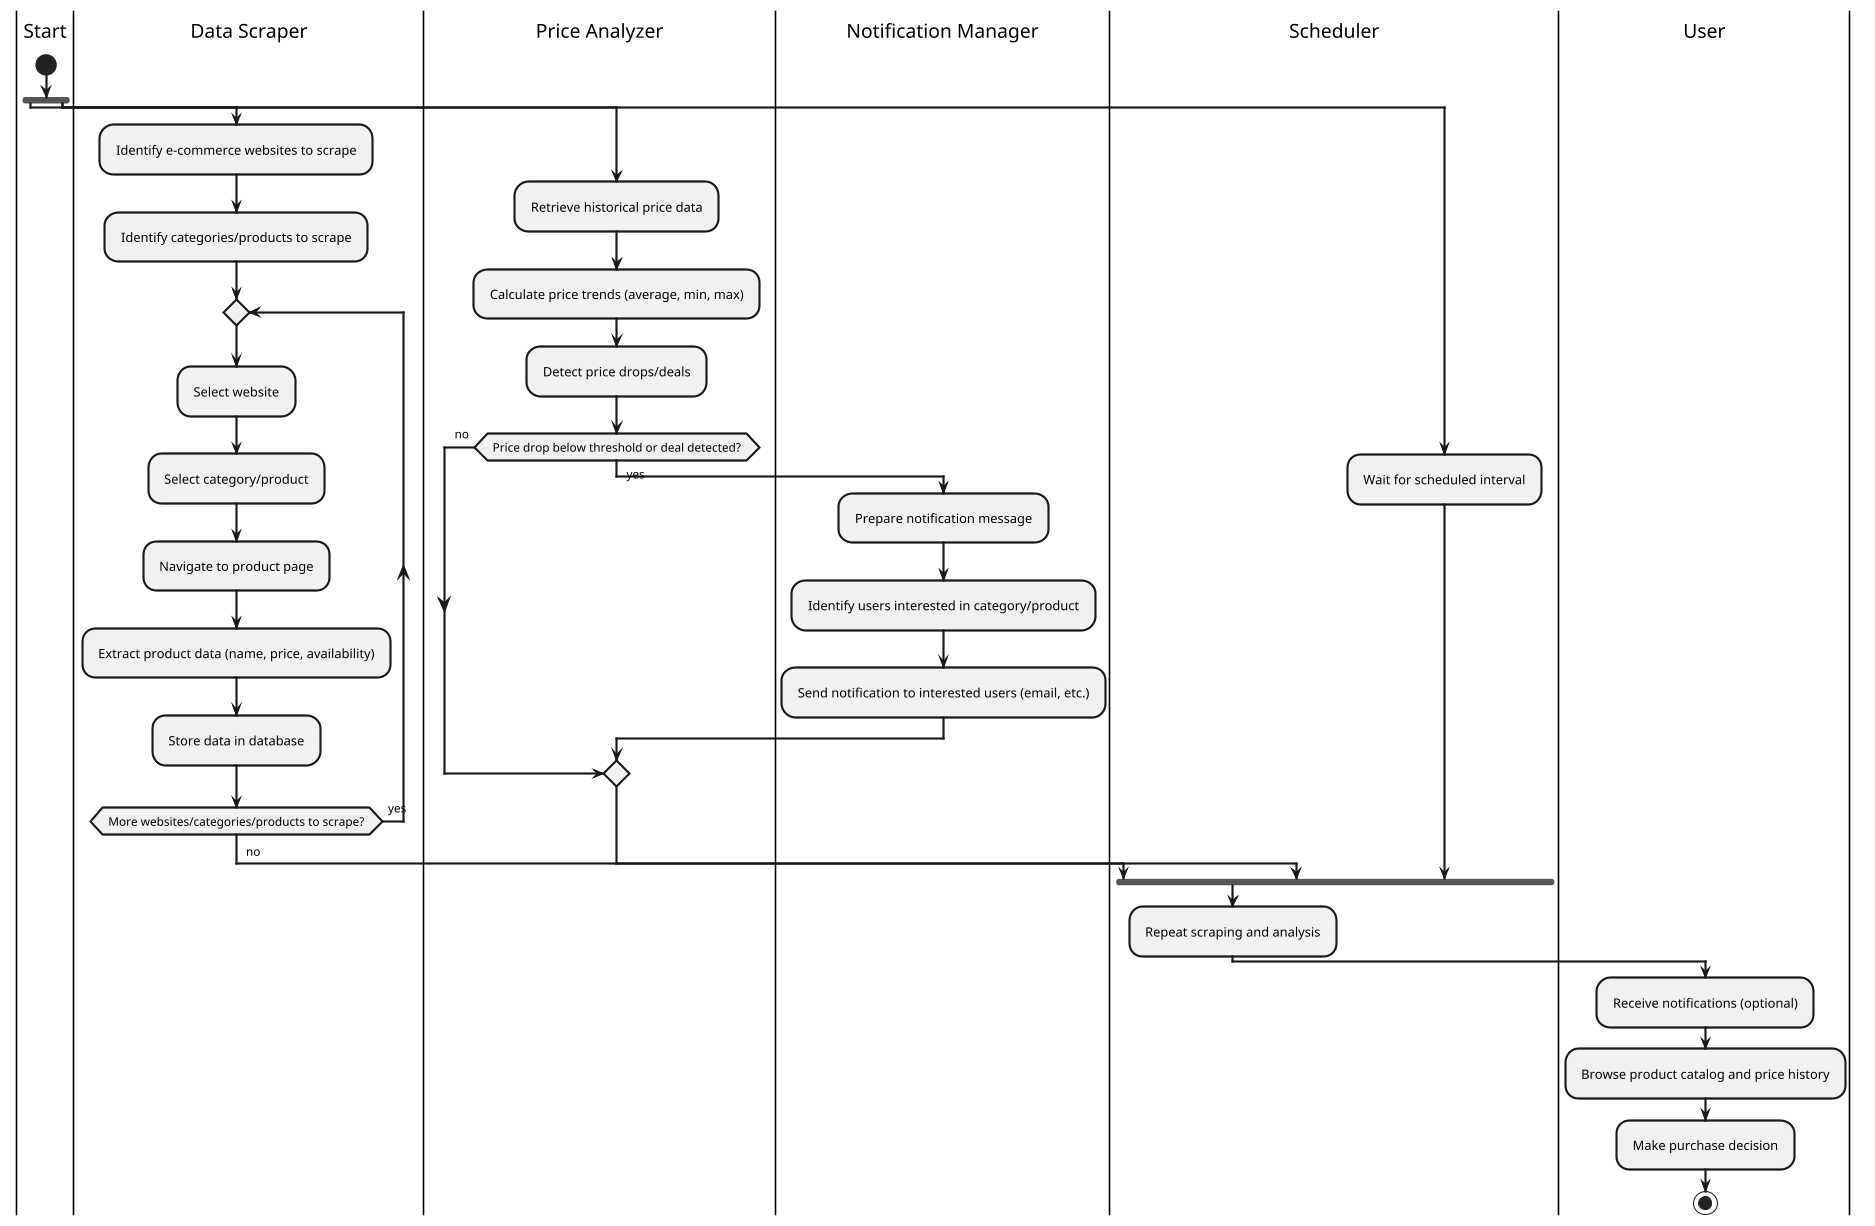 @startuml
skinparam ActivityBorderThickness 2
skinparam Padding 5
skinparam ActivityStartEndPadding 50
skinparam dpi 300
scale max 600 width

|Start|
start
fork
  |Data Scraper|
  :Identify e-commerce websites to scrape;
  :Identify categories/products to scrape;
  repeat
    :Select website;
    :Select category/product;
    :Navigate to product page;
    :Extract product data (name, price, availability);
    :Store data in database;
  repeat while (More websites/categories/products to scrape?) is (yes)
  ->no;
fork again
  |Price Analyzer|
  :Retrieve historical price data;
  :Calculate price trends (average, min, max);
  :Detect price drops/deals;
  if (Price drop below threshold or deal detected?) then (yes)
    |Notification Manager|
    :Prepare notification message;
    :Identify users interested in category/product;
    :Send notification to interested users (email, etc.);
  else (no)
  endif
fork again
  |Scheduler|
  :Wait for scheduled interval;
end fork
:Repeat scraping and analysis;

|User|
:Receive notifications (optional);
:Browse product catalog and price history;
:Make purchase decision;
stop
@enduml
